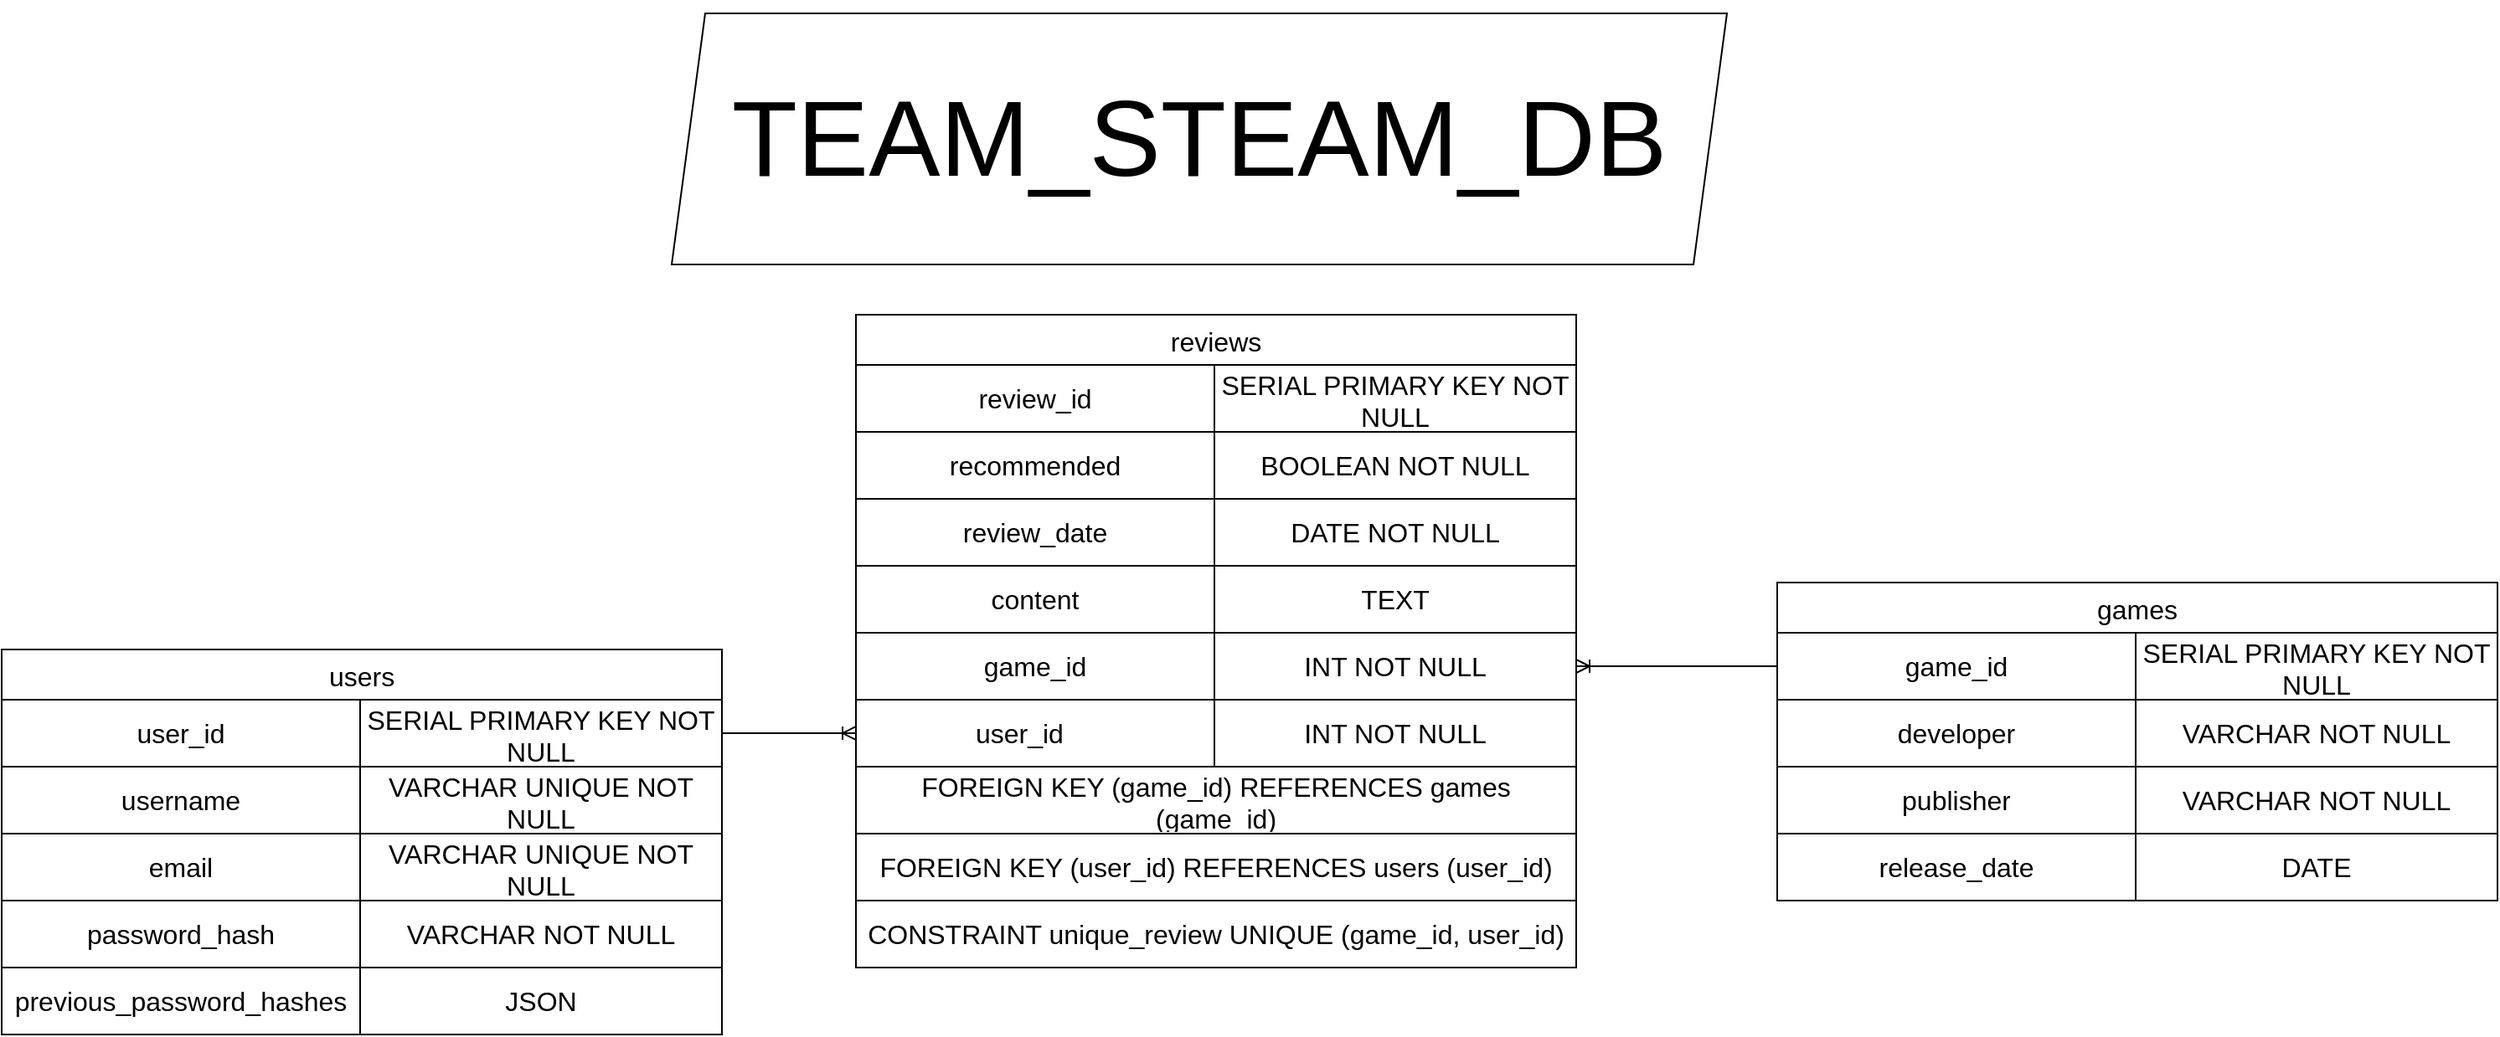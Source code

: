 <mxfile version="22.1.18" type="device">
  <diagram name="Page-1" id="RCDj9cpeH7PwX6smGA7s">
    <mxGraphModel dx="2571" dy="1091" grid="1" gridSize="10" guides="1" tooltips="1" connect="1" arrows="1" fold="1" page="1" pageScale="1" pageWidth="827" pageHeight="1169" math="0" shadow="0">
      <root>
        <mxCell id="0" />
        <mxCell id="1" parent="0" />
        <mxCell id="tX5O4GfeXHAYKqc4pqZM-2" style="edgeStyle=orthogonalEdgeStyle;rounded=0;orthogonalLoop=1;jettySize=auto;html=1;exitX=0.5;exitY=1;exitDx=0;exitDy=0;" edge="1" parent="1">
          <mxGeometry relative="1" as="geometry">
            <mxPoint x="305" y="460" as="sourcePoint" />
            <mxPoint x="305" y="460" as="targetPoint" />
          </mxGeometry>
        </mxCell>
        <mxCell id="tX5O4GfeXHAYKqc4pqZM-4" value="users" style="shape=table;startSize=30;container=1;collapsible=0;childLayout=tableLayout;strokeColor=default;fontSize=16;swimlaneLine=1;" vertex="1" parent="1">
          <mxGeometry x="-730" y="840" width="430" height="230" as="geometry" />
        </mxCell>
        <mxCell id="tX5O4GfeXHAYKqc4pqZM-5" value="" style="shape=tableRow;horizontal=0;startSize=0;swimlaneHead=0;swimlaneBody=0;strokeColor=inherit;top=0;left=0;bottom=0;right=0;collapsible=0;dropTarget=0;fillColor=none;points=[[0,0.5],[1,0.5]];portConstraint=eastwest;fontSize=16;" vertex="1" parent="tX5O4GfeXHAYKqc4pqZM-4">
          <mxGeometry y="30" width="430" height="40" as="geometry" />
        </mxCell>
        <mxCell id="tX5O4GfeXHAYKqc4pqZM-6" value="user_id" style="shape=partialRectangle;html=1;whiteSpace=wrap;connectable=0;strokeColor=inherit;overflow=hidden;fillColor=none;top=0;left=0;bottom=0;right=0;pointerEvents=1;fontSize=16;" vertex="1" parent="tX5O4GfeXHAYKqc4pqZM-5">
          <mxGeometry width="214" height="40" as="geometry">
            <mxRectangle width="214" height="40" as="alternateBounds" />
          </mxGeometry>
        </mxCell>
        <mxCell id="tX5O4GfeXHAYKqc4pqZM-7" value="SERIAL PRIMARY KEY NOT NULL" style="shape=partialRectangle;html=1;whiteSpace=wrap;connectable=0;strokeColor=inherit;overflow=hidden;fillColor=none;top=0;left=0;bottom=0;right=0;pointerEvents=1;fontSize=16;" vertex="1" parent="tX5O4GfeXHAYKqc4pqZM-5">
          <mxGeometry x="214" width="216" height="40" as="geometry">
            <mxRectangle width="216" height="40" as="alternateBounds" />
          </mxGeometry>
        </mxCell>
        <mxCell id="tX5O4GfeXHAYKqc4pqZM-9" value="" style="shape=tableRow;horizontal=0;startSize=0;swimlaneHead=0;swimlaneBody=0;strokeColor=inherit;top=0;left=0;bottom=0;right=0;collapsible=0;dropTarget=0;fillColor=none;points=[[0,0.5],[1,0.5]];portConstraint=eastwest;fontSize=16;" vertex="1" parent="tX5O4GfeXHAYKqc4pqZM-4">
          <mxGeometry y="70" width="430" height="40" as="geometry" />
        </mxCell>
        <mxCell id="tX5O4GfeXHAYKqc4pqZM-10" value="username" style="shape=partialRectangle;html=1;whiteSpace=wrap;connectable=0;strokeColor=inherit;overflow=hidden;fillColor=none;top=0;left=0;bottom=0;right=0;pointerEvents=1;fontSize=16;" vertex="1" parent="tX5O4GfeXHAYKqc4pqZM-9">
          <mxGeometry width="214" height="40" as="geometry">
            <mxRectangle width="214" height="40" as="alternateBounds" />
          </mxGeometry>
        </mxCell>
        <mxCell id="tX5O4GfeXHAYKqc4pqZM-11" value="VARCHAR UNIQUE NOT NULL" style="shape=partialRectangle;html=1;whiteSpace=wrap;connectable=0;strokeColor=inherit;overflow=hidden;fillColor=none;top=0;left=0;bottom=0;right=0;pointerEvents=1;fontSize=16;" vertex="1" parent="tX5O4GfeXHAYKqc4pqZM-9">
          <mxGeometry x="214" width="216" height="40" as="geometry">
            <mxRectangle width="216" height="40" as="alternateBounds" />
          </mxGeometry>
        </mxCell>
        <mxCell id="tX5O4GfeXHAYKqc4pqZM-13" value="" style="shape=tableRow;horizontal=0;startSize=0;swimlaneHead=0;swimlaneBody=0;strokeColor=inherit;top=0;left=0;bottom=0;right=0;collapsible=0;dropTarget=0;fillColor=none;points=[[0,0.5],[1,0.5]];portConstraint=eastwest;fontSize=16;" vertex="1" parent="tX5O4GfeXHAYKqc4pqZM-4">
          <mxGeometry y="110" width="430" height="40" as="geometry" />
        </mxCell>
        <mxCell id="tX5O4GfeXHAYKqc4pqZM-14" value="email" style="shape=partialRectangle;html=1;whiteSpace=wrap;connectable=0;strokeColor=inherit;overflow=hidden;fillColor=none;top=0;left=0;bottom=0;right=0;pointerEvents=1;fontSize=16;" vertex="1" parent="tX5O4GfeXHAYKqc4pqZM-13">
          <mxGeometry width="214" height="40" as="geometry">
            <mxRectangle width="214" height="40" as="alternateBounds" />
          </mxGeometry>
        </mxCell>
        <mxCell id="tX5O4GfeXHAYKqc4pqZM-15" value="VARCHAR UNIQUE NOT NULL" style="shape=partialRectangle;html=1;whiteSpace=wrap;connectable=0;strokeColor=inherit;overflow=hidden;fillColor=none;top=0;left=0;bottom=0;right=0;pointerEvents=1;fontSize=16;" vertex="1" parent="tX5O4GfeXHAYKqc4pqZM-13">
          <mxGeometry x="214" width="216" height="40" as="geometry">
            <mxRectangle width="216" height="40" as="alternateBounds" />
          </mxGeometry>
        </mxCell>
        <mxCell id="tX5O4GfeXHAYKqc4pqZM-20" style="shape=tableRow;horizontal=0;startSize=0;swimlaneHead=0;swimlaneBody=0;strokeColor=inherit;top=0;left=0;bottom=0;right=0;collapsible=0;dropTarget=0;fillColor=none;points=[[0,0.5],[1,0.5]];portConstraint=eastwest;fontSize=16;" vertex="1" parent="tX5O4GfeXHAYKqc4pqZM-4">
          <mxGeometry y="150" width="430" height="40" as="geometry" />
        </mxCell>
        <mxCell id="tX5O4GfeXHAYKqc4pqZM-21" value="password_hash" style="shape=partialRectangle;html=1;whiteSpace=wrap;connectable=0;strokeColor=inherit;overflow=hidden;fillColor=none;top=0;left=0;bottom=0;right=0;pointerEvents=1;fontSize=16;" vertex="1" parent="tX5O4GfeXHAYKqc4pqZM-20">
          <mxGeometry width="214" height="40" as="geometry">
            <mxRectangle width="214" height="40" as="alternateBounds" />
          </mxGeometry>
        </mxCell>
        <mxCell id="tX5O4GfeXHAYKqc4pqZM-22" value="VARCHAR NOT NULL" style="shape=partialRectangle;html=1;whiteSpace=wrap;connectable=0;strokeColor=inherit;overflow=hidden;fillColor=none;top=0;left=0;bottom=0;right=0;pointerEvents=1;fontSize=16;" vertex="1" parent="tX5O4GfeXHAYKqc4pqZM-20">
          <mxGeometry x="214" width="216" height="40" as="geometry">
            <mxRectangle width="216" height="40" as="alternateBounds" />
          </mxGeometry>
        </mxCell>
        <mxCell id="tX5O4GfeXHAYKqc4pqZM-17" style="shape=tableRow;horizontal=0;startSize=0;swimlaneHead=0;swimlaneBody=0;strokeColor=inherit;top=0;left=0;bottom=0;right=0;collapsible=0;dropTarget=0;fillColor=none;points=[[0,0.5],[1,0.5]];portConstraint=eastwest;fontSize=16;" vertex="1" parent="tX5O4GfeXHAYKqc4pqZM-4">
          <mxGeometry y="190" width="430" height="40" as="geometry" />
        </mxCell>
        <mxCell id="tX5O4GfeXHAYKqc4pqZM-18" value="previous_password_hashes" style="shape=partialRectangle;html=1;whiteSpace=wrap;connectable=0;strokeColor=inherit;overflow=hidden;fillColor=none;top=0;left=0;bottom=0;right=0;pointerEvents=1;fontSize=16;" vertex="1" parent="tX5O4GfeXHAYKqc4pqZM-17">
          <mxGeometry width="214" height="40" as="geometry">
            <mxRectangle width="214" height="40" as="alternateBounds" />
          </mxGeometry>
        </mxCell>
        <mxCell id="tX5O4GfeXHAYKqc4pqZM-19" value="JSON" style="shape=partialRectangle;html=1;whiteSpace=wrap;connectable=0;strokeColor=inherit;overflow=hidden;fillColor=none;top=0;left=0;bottom=0;right=0;pointerEvents=1;fontSize=16;" vertex="1" parent="tX5O4GfeXHAYKqc4pqZM-17">
          <mxGeometry x="214" width="216" height="40" as="geometry">
            <mxRectangle width="216" height="40" as="alternateBounds" />
          </mxGeometry>
        </mxCell>
        <mxCell id="tX5O4GfeXHAYKqc4pqZM-23" value="games" style="shape=table;startSize=30;container=1;collapsible=0;childLayout=tableLayout;strokeColor=default;fontSize=16;swimlaneLine=1;" vertex="1" parent="1">
          <mxGeometry x="330" y="800" width="430" height="190" as="geometry" />
        </mxCell>
        <mxCell id="tX5O4GfeXHAYKqc4pqZM-24" value="" style="shape=tableRow;horizontal=0;startSize=0;swimlaneHead=0;swimlaneBody=0;strokeColor=inherit;top=0;left=0;bottom=0;right=0;collapsible=0;dropTarget=0;fillColor=none;points=[[0,0.5],[1,0.5]];portConstraint=eastwest;fontSize=16;" vertex="1" parent="tX5O4GfeXHAYKqc4pqZM-23">
          <mxGeometry y="30" width="430" height="40" as="geometry" />
        </mxCell>
        <mxCell id="tX5O4GfeXHAYKqc4pqZM-25" value="game_id" style="shape=partialRectangle;html=1;whiteSpace=wrap;connectable=0;strokeColor=inherit;overflow=hidden;fillColor=none;top=0;left=0;bottom=0;right=0;pointerEvents=1;fontSize=16;" vertex="1" parent="tX5O4GfeXHAYKqc4pqZM-24">
          <mxGeometry width="214" height="40" as="geometry">
            <mxRectangle width="214" height="40" as="alternateBounds" />
          </mxGeometry>
        </mxCell>
        <mxCell id="tX5O4GfeXHAYKqc4pqZM-26" value="SERIAL PRIMARY KEY NOT NULL" style="shape=partialRectangle;html=1;whiteSpace=wrap;connectable=0;strokeColor=inherit;overflow=hidden;fillColor=none;top=0;left=0;bottom=0;right=0;pointerEvents=1;fontSize=16;" vertex="1" parent="tX5O4GfeXHAYKqc4pqZM-24">
          <mxGeometry x="214" width="216" height="40" as="geometry">
            <mxRectangle width="216" height="40" as="alternateBounds" />
          </mxGeometry>
        </mxCell>
        <mxCell id="tX5O4GfeXHAYKqc4pqZM-27" value="" style="shape=tableRow;horizontal=0;startSize=0;swimlaneHead=0;swimlaneBody=0;strokeColor=inherit;top=0;left=0;bottom=0;right=0;collapsible=0;dropTarget=0;fillColor=none;points=[[0,0.5],[1,0.5]];portConstraint=eastwest;fontSize=16;" vertex="1" parent="tX5O4GfeXHAYKqc4pqZM-23">
          <mxGeometry y="70" width="430" height="40" as="geometry" />
        </mxCell>
        <mxCell id="tX5O4GfeXHAYKqc4pqZM-28" value="developer" style="shape=partialRectangle;html=1;whiteSpace=wrap;connectable=0;strokeColor=inherit;overflow=hidden;fillColor=none;top=0;left=0;bottom=0;right=0;pointerEvents=1;fontSize=16;" vertex="1" parent="tX5O4GfeXHAYKqc4pqZM-27">
          <mxGeometry width="214" height="40" as="geometry">
            <mxRectangle width="214" height="40" as="alternateBounds" />
          </mxGeometry>
        </mxCell>
        <mxCell id="tX5O4GfeXHAYKqc4pqZM-29" value="VARCHAR NOT NULL" style="shape=partialRectangle;html=1;whiteSpace=wrap;connectable=0;strokeColor=inherit;overflow=hidden;fillColor=none;top=0;left=0;bottom=0;right=0;pointerEvents=1;fontSize=16;" vertex="1" parent="tX5O4GfeXHAYKqc4pqZM-27">
          <mxGeometry x="214" width="216" height="40" as="geometry">
            <mxRectangle width="216" height="40" as="alternateBounds" />
          </mxGeometry>
        </mxCell>
        <mxCell id="tX5O4GfeXHAYKqc4pqZM-30" value="" style="shape=tableRow;horizontal=0;startSize=0;swimlaneHead=0;swimlaneBody=0;strokeColor=inherit;top=0;left=0;bottom=0;right=0;collapsible=0;dropTarget=0;fillColor=none;points=[[0,0.5],[1,0.5]];portConstraint=eastwest;fontSize=16;" vertex="1" parent="tX5O4GfeXHAYKqc4pqZM-23">
          <mxGeometry y="110" width="430" height="40" as="geometry" />
        </mxCell>
        <mxCell id="tX5O4GfeXHAYKqc4pqZM-31" value="publisher" style="shape=partialRectangle;html=1;whiteSpace=wrap;connectable=0;strokeColor=inherit;overflow=hidden;fillColor=none;top=0;left=0;bottom=0;right=0;pointerEvents=1;fontSize=16;" vertex="1" parent="tX5O4GfeXHAYKqc4pqZM-30">
          <mxGeometry width="214" height="40" as="geometry">
            <mxRectangle width="214" height="40" as="alternateBounds" />
          </mxGeometry>
        </mxCell>
        <mxCell id="tX5O4GfeXHAYKqc4pqZM-32" value="VARCHAR NOT NULL" style="shape=partialRectangle;html=1;whiteSpace=wrap;connectable=0;strokeColor=inherit;overflow=hidden;fillColor=none;top=0;left=0;bottom=0;right=0;pointerEvents=1;fontSize=16;" vertex="1" parent="tX5O4GfeXHAYKqc4pqZM-30">
          <mxGeometry x="214" width="216" height="40" as="geometry">
            <mxRectangle width="216" height="40" as="alternateBounds" />
          </mxGeometry>
        </mxCell>
        <mxCell id="tX5O4GfeXHAYKqc4pqZM-33" style="shape=tableRow;horizontal=0;startSize=0;swimlaneHead=0;swimlaneBody=0;strokeColor=inherit;top=0;left=0;bottom=0;right=0;collapsible=0;dropTarget=0;fillColor=none;points=[[0,0.5],[1,0.5]];portConstraint=eastwest;fontSize=16;" vertex="1" parent="tX5O4GfeXHAYKqc4pqZM-23">
          <mxGeometry y="150" width="430" height="40" as="geometry" />
        </mxCell>
        <mxCell id="tX5O4GfeXHAYKqc4pqZM-34" value="release_date" style="shape=partialRectangle;html=1;whiteSpace=wrap;connectable=0;strokeColor=inherit;overflow=hidden;fillColor=none;top=0;left=0;bottom=0;right=0;pointerEvents=1;fontSize=16;" vertex="1" parent="tX5O4GfeXHAYKqc4pqZM-33">
          <mxGeometry width="214" height="40" as="geometry">
            <mxRectangle width="214" height="40" as="alternateBounds" />
          </mxGeometry>
        </mxCell>
        <mxCell id="tX5O4GfeXHAYKqc4pqZM-35" value="DATE" style="shape=partialRectangle;html=1;whiteSpace=wrap;connectable=0;strokeColor=inherit;overflow=hidden;fillColor=none;top=0;left=0;bottom=0;right=0;pointerEvents=1;fontSize=16;" vertex="1" parent="tX5O4GfeXHAYKqc4pqZM-33">
          <mxGeometry x="214" width="216" height="40" as="geometry">
            <mxRectangle width="216" height="40" as="alternateBounds" />
          </mxGeometry>
        </mxCell>
        <mxCell id="tX5O4GfeXHAYKqc4pqZM-39" value="reviews" style="shape=table;startSize=30;container=1;collapsible=0;childLayout=tableLayout;strokeColor=default;fontSize=16;swimlaneLine=1;" vertex="1" parent="1">
          <mxGeometry x="-220" y="640" width="430" height="390" as="geometry" />
        </mxCell>
        <mxCell id="tX5O4GfeXHAYKqc4pqZM-40" value="" style="shape=tableRow;horizontal=0;startSize=0;swimlaneHead=0;swimlaneBody=0;strokeColor=inherit;top=0;left=0;bottom=0;right=0;collapsible=0;dropTarget=0;fillColor=none;points=[[0,0.5],[1,0.5]];portConstraint=eastwest;fontSize=16;" vertex="1" parent="tX5O4GfeXHAYKqc4pqZM-39">
          <mxGeometry y="30" width="430" height="40" as="geometry" />
        </mxCell>
        <mxCell id="tX5O4GfeXHAYKqc4pqZM-41" value="review_id" style="shape=partialRectangle;html=1;whiteSpace=wrap;connectable=0;strokeColor=inherit;overflow=hidden;fillColor=none;top=0;left=0;bottom=0;right=0;pointerEvents=1;fontSize=16;" vertex="1" parent="tX5O4GfeXHAYKqc4pqZM-40">
          <mxGeometry width="214" height="40" as="geometry">
            <mxRectangle width="214" height="40" as="alternateBounds" />
          </mxGeometry>
        </mxCell>
        <mxCell id="tX5O4GfeXHAYKqc4pqZM-42" value="SERIAL PRIMARY KEY NOT NULL" style="shape=partialRectangle;html=1;whiteSpace=wrap;connectable=0;strokeColor=inherit;overflow=hidden;fillColor=none;top=0;left=0;bottom=0;right=0;pointerEvents=1;fontSize=16;" vertex="1" parent="tX5O4GfeXHAYKqc4pqZM-40">
          <mxGeometry x="214" width="216" height="40" as="geometry">
            <mxRectangle width="216" height="40" as="alternateBounds" />
          </mxGeometry>
        </mxCell>
        <mxCell id="tX5O4GfeXHAYKqc4pqZM-43" value="" style="shape=tableRow;horizontal=0;startSize=0;swimlaneHead=0;swimlaneBody=0;strokeColor=inherit;top=0;left=0;bottom=0;right=0;collapsible=0;dropTarget=0;fillColor=none;points=[[0,0.5],[1,0.5]];portConstraint=eastwest;fontSize=16;" vertex="1" parent="tX5O4GfeXHAYKqc4pqZM-39">
          <mxGeometry y="70" width="430" height="40" as="geometry" />
        </mxCell>
        <mxCell id="tX5O4GfeXHAYKqc4pqZM-44" value="recommended" style="shape=partialRectangle;html=1;whiteSpace=wrap;connectable=0;strokeColor=inherit;overflow=hidden;fillColor=none;top=0;left=0;bottom=0;right=0;pointerEvents=1;fontSize=16;" vertex="1" parent="tX5O4GfeXHAYKqc4pqZM-43">
          <mxGeometry width="214" height="40" as="geometry">
            <mxRectangle width="214" height="40" as="alternateBounds" />
          </mxGeometry>
        </mxCell>
        <mxCell id="tX5O4GfeXHAYKqc4pqZM-45" value="BOOLEAN NOT NULL" style="shape=partialRectangle;html=1;whiteSpace=wrap;connectable=0;strokeColor=inherit;overflow=hidden;fillColor=none;top=0;left=0;bottom=0;right=0;pointerEvents=1;fontSize=16;" vertex="1" parent="tX5O4GfeXHAYKqc4pqZM-43">
          <mxGeometry x="214" width="216" height="40" as="geometry">
            <mxRectangle width="216" height="40" as="alternateBounds" />
          </mxGeometry>
        </mxCell>
        <mxCell id="tX5O4GfeXHAYKqc4pqZM-46" value="" style="shape=tableRow;horizontal=0;startSize=0;swimlaneHead=0;swimlaneBody=0;strokeColor=inherit;top=0;left=0;bottom=0;right=0;collapsible=0;dropTarget=0;fillColor=none;points=[[0,0.5],[1,0.5]];portConstraint=eastwest;fontSize=16;" vertex="1" parent="tX5O4GfeXHAYKqc4pqZM-39">
          <mxGeometry y="110" width="430" height="40" as="geometry" />
        </mxCell>
        <mxCell id="tX5O4GfeXHAYKqc4pqZM-47" value="review_date" style="shape=partialRectangle;html=1;whiteSpace=wrap;connectable=0;strokeColor=inherit;overflow=hidden;fillColor=none;top=0;left=0;bottom=0;right=0;pointerEvents=1;fontSize=16;" vertex="1" parent="tX5O4GfeXHAYKqc4pqZM-46">
          <mxGeometry width="214" height="40" as="geometry">
            <mxRectangle width="214" height="40" as="alternateBounds" />
          </mxGeometry>
        </mxCell>
        <mxCell id="tX5O4GfeXHAYKqc4pqZM-48" value="DATE NOT NULL" style="shape=partialRectangle;html=1;whiteSpace=wrap;connectable=0;strokeColor=inherit;overflow=hidden;fillColor=none;top=0;left=0;bottom=0;right=0;pointerEvents=1;fontSize=16;" vertex="1" parent="tX5O4GfeXHAYKqc4pqZM-46">
          <mxGeometry x="214" width="216" height="40" as="geometry">
            <mxRectangle width="216" height="40" as="alternateBounds" />
          </mxGeometry>
        </mxCell>
        <mxCell id="tX5O4GfeXHAYKqc4pqZM-49" style="shape=tableRow;horizontal=0;startSize=0;swimlaneHead=0;swimlaneBody=0;strokeColor=inherit;top=0;left=0;bottom=0;right=0;collapsible=0;dropTarget=0;fillColor=none;points=[[0,0.5],[1,0.5]];portConstraint=eastwest;fontSize=16;" vertex="1" parent="tX5O4GfeXHAYKqc4pqZM-39">
          <mxGeometry y="150" width="430" height="40" as="geometry" />
        </mxCell>
        <mxCell id="tX5O4GfeXHAYKqc4pqZM-50" value="content" style="shape=partialRectangle;html=1;whiteSpace=wrap;connectable=0;strokeColor=inherit;overflow=hidden;fillColor=none;top=0;left=0;bottom=0;right=0;pointerEvents=1;fontSize=16;" vertex="1" parent="tX5O4GfeXHAYKqc4pqZM-49">
          <mxGeometry width="214" height="40" as="geometry">
            <mxRectangle width="214" height="40" as="alternateBounds" />
          </mxGeometry>
        </mxCell>
        <mxCell id="tX5O4GfeXHAYKqc4pqZM-51" value="TEXT" style="shape=partialRectangle;html=1;whiteSpace=wrap;connectable=0;strokeColor=inherit;overflow=hidden;fillColor=none;top=0;left=0;bottom=0;right=0;pointerEvents=1;fontSize=16;" vertex="1" parent="tX5O4GfeXHAYKqc4pqZM-49">
          <mxGeometry x="214" width="216" height="40" as="geometry">
            <mxRectangle width="216" height="40" as="alternateBounds" />
          </mxGeometry>
        </mxCell>
        <mxCell id="tX5O4GfeXHAYKqc4pqZM-52" style="shape=tableRow;horizontal=0;startSize=0;swimlaneHead=0;swimlaneBody=0;strokeColor=inherit;top=0;left=0;bottom=0;right=0;collapsible=0;dropTarget=0;fillColor=none;points=[[0,0.5],[1,0.5]];portConstraint=eastwest;fontSize=16;" vertex="1" parent="tX5O4GfeXHAYKqc4pqZM-39">
          <mxGeometry y="190" width="430" height="40" as="geometry" />
        </mxCell>
        <mxCell id="tX5O4GfeXHAYKqc4pqZM-53" value="game_id" style="shape=partialRectangle;html=1;whiteSpace=wrap;connectable=0;strokeColor=inherit;overflow=hidden;fillColor=none;top=0;left=0;bottom=0;right=0;pointerEvents=1;fontSize=16;" vertex="1" parent="tX5O4GfeXHAYKqc4pqZM-52">
          <mxGeometry width="214" height="40" as="geometry">
            <mxRectangle width="214" height="40" as="alternateBounds" />
          </mxGeometry>
        </mxCell>
        <mxCell id="tX5O4GfeXHAYKqc4pqZM-54" value="INT NOT NULL" style="shape=partialRectangle;html=1;whiteSpace=wrap;connectable=0;strokeColor=inherit;overflow=hidden;fillColor=none;top=0;left=0;bottom=0;right=0;pointerEvents=1;fontSize=16;" vertex="1" parent="tX5O4GfeXHAYKqc4pqZM-52">
          <mxGeometry x="214" width="216" height="40" as="geometry">
            <mxRectangle width="216" height="40" as="alternateBounds" />
          </mxGeometry>
        </mxCell>
        <mxCell id="tX5O4GfeXHAYKqc4pqZM-58" style="shape=tableRow;horizontal=0;startSize=0;swimlaneHead=0;swimlaneBody=0;strokeColor=inherit;top=0;left=0;bottom=0;right=0;collapsible=0;dropTarget=0;fillColor=none;points=[[0,0.5],[1,0.5]];portConstraint=eastwest;fontSize=16;" vertex="1" parent="tX5O4GfeXHAYKqc4pqZM-39">
          <mxGeometry y="230" width="430" height="40" as="geometry" />
        </mxCell>
        <mxCell id="tX5O4GfeXHAYKqc4pqZM-59" value="user_id&lt;span style=&quot;white-space: pre;&quot;&gt;&#x9;&lt;/span&gt;" style="shape=partialRectangle;html=1;whiteSpace=wrap;connectable=0;strokeColor=inherit;overflow=hidden;fillColor=none;top=0;left=0;bottom=0;right=0;pointerEvents=1;fontSize=16;" vertex="1" parent="tX5O4GfeXHAYKqc4pqZM-58">
          <mxGeometry width="214" height="40" as="geometry">
            <mxRectangle width="214" height="40" as="alternateBounds" />
          </mxGeometry>
        </mxCell>
        <mxCell id="tX5O4GfeXHAYKqc4pqZM-60" value="INT NOT NULL" style="shape=partialRectangle;html=1;whiteSpace=wrap;connectable=0;strokeColor=inherit;overflow=hidden;fillColor=none;top=0;left=0;bottom=0;right=0;pointerEvents=1;fontSize=16;" vertex="1" parent="tX5O4GfeXHAYKqc4pqZM-58">
          <mxGeometry x="214" width="216" height="40" as="geometry">
            <mxRectangle width="216" height="40" as="alternateBounds" />
          </mxGeometry>
        </mxCell>
        <mxCell id="tX5O4GfeXHAYKqc4pqZM-55" style="shape=tableRow;horizontal=0;startSize=0;swimlaneHead=0;swimlaneBody=0;strokeColor=inherit;top=0;left=0;bottom=0;right=0;collapsible=0;dropTarget=0;fillColor=none;points=[[0,0.5],[1,0.5]];portConstraint=eastwest;fontSize=16;" vertex="1" parent="tX5O4GfeXHAYKqc4pqZM-39">
          <mxGeometry y="270" width="430" height="40" as="geometry" />
        </mxCell>
        <mxCell id="tX5O4GfeXHAYKqc4pqZM-56" value="FOREIGN KEY (game_id) REFERENCES games (game_id)" style="shape=partialRectangle;html=1;whiteSpace=wrap;connectable=0;strokeColor=inherit;overflow=hidden;fillColor=none;top=0;left=0;bottom=0;right=0;pointerEvents=1;fontSize=16;rowspan=1;colspan=2;" vertex="1" parent="tX5O4GfeXHAYKqc4pqZM-55">
          <mxGeometry width="430" height="40" as="geometry">
            <mxRectangle width="214" height="40" as="alternateBounds" />
          </mxGeometry>
        </mxCell>
        <mxCell id="tX5O4GfeXHAYKqc4pqZM-57" style="shape=partialRectangle;html=1;whiteSpace=wrap;connectable=0;strokeColor=inherit;overflow=hidden;fillColor=none;top=0;left=0;bottom=0;right=0;pointerEvents=1;fontSize=16;" vertex="1" visible="0" parent="tX5O4GfeXHAYKqc4pqZM-55">
          <mxGeometry x="214" width="216" height="40" as="geometry">
            <mxRectangle width="216" height="40" as="alternateBounds" />
          </mxGeometry>
        </mxCell>
        <mxCell id="tX5O4GfeXHAYKqc4pqZM-61" style="shape=tableRow;horizontal=0;startSize=0;swimlaneHead=0;swimlaneBody=0;strokeColor=inherit;top=0;left=0;bottom=0;right=0;collapsible=0;dropTarget=0;fillColor=none;points=[[0,0.5],[1,0.5]];portConstraint=eastwest;fontSize=16;" vertex="1" parent="tX5O4GfeXHAYKqc4pqZM-39">
          <mxGeometry y="310" width="430" height="40" as="geometry" />
        </mxCell>
        <mxCell id="tX5O4GfeXHAYKqc4pqZM-62" value="FOREIGN KEY (user_id) REFERENCES users (user_id)" style="shape=partialRectangle;html=1;whiteSpace=wrap;connectable=0;strokeColor=inherit;overflow=hidden;fillColor=none;top=0;left=0;bottom=0;right=0;pointerEvents=1;fontSize=16;rowspan=1;colspan=2;" vertex="1" parent="tX5O4GfeXHAYKqc4pqZM-61">
          <mxGeometry width="430" height="40" as="geometry">
            <mxRectangle width="214" height="40" as="alternateBounds" />
          </mxGeometry>
        </mxCell>
        <mxCell id="tX5O4GfeXHAYKqc4pqZM-63" style="shape=partialRectangle;html=1;whiteSpace=wrap;connectable=0;strokeColor=inherit;overflow=hidden;fillColor=none;top=0;left=0;bottom=0;right=0;pointerEvents=1;fontSize=16;" vertex="1" visible="0" parent="tX5O4GfeXHAYKqc4pqZM-61">
          <mxGeometry x="214" width="216" height="40" as="geometry">
            <mxRectangle width="216" height="40" as="alternateBounds" />
          </mxGeometry>
        </mxCell>
        <mxCell id="tX5O4GfeXHAYKqc4pqZM-64" style="shape=tableRow;horizontal=0;startSize=0;swimlaneHead=0;swimlaneBody=0;strokeColor=inherit;top=0;left=0;bottom=0;right=0;collapsible=0;dropTarget=0;fillColor=none;points=[[0,0.5],[1,0.5]];portConstraint=eastwest;fontSize=16;" vertex="1" parent="tX5O4GfeXHAYKqc4pqZM-39">
          <mxGeometry y="350" width="430" height="40" as="geometry" />
        </mxCell>
        <mxCell id="tX5O4GfeXHAYKqc4pqZM-65" value="CONSTRAINT unique_review UNIQUE (game_id, user_id)" style="shape=partialRectangle;html=1;whiteSpace=wrap;connectable=0;strokeColor=inherit;overflow=hidden;fillColor=none;top=0;left=0;bottom=0;right=0;pointerEvents=1;fontSize=16;rowspan=1;colspan=2;" vertex="1" parent="tX5O4GfeXHAYKqc4pqZM-64">
          <mxGeometry width="430" height="40" as="geometry">
            <mxRectangle width="214" height="40" as="alternateBounds" />
          </mxGeometry>
        </mxCell>
        <mxCell id="tX5O4GfeXHAYKqc4pqZM-66" style="shape=partialRectangle;html=1;whiteSpace=wrap;connectable=0;strokeColor=inherit;overflow=hidden;fillColor=none;top=0;left=0;bottom=0;right=0;pointerEvents=1;fontSize=16;" vertex="1" visible="0" parent="tX5O4GfeXHAYKqc4pqZM-64">
          <mxGeometry x="214" width="216" height="40" as="geometry">
            <mxRectangle width="216" height="40" as="alternateBounds" />
          </mxGeometry>
        </mxCell>
        <mxCell id="tX5O4GfeXHAYKqc4pqZM-70" value="" style="edgeStyle=entityRelationEdgeStyle;fontSize=12;html=1;endArrow=ERoneToMany;rounded=0;exitX=1;exitY=0.5;exitDx=0;exitDy=0;entryX=0;entryY=0.5;entryDx=0;entryDy=0;" edge="1" parent="1" source="tX5O4GfeXHAYKqc4pqZM-5" target="tX5O4GfeXHAYKqc4pqZM-58">
          <mxGeometry width="100" height="100" relative="1" as="geometry">
            <mxPoint x="-577.85" y="420.0" as="sourcePoint" />
            <mxPoint x="-230" y="890" as="targetPoint" />
            <Array as="points">
              <mxPoint x="-350" y="428.68" />
            </Array>
          </mxGeometry>
        </mxCell>
        <mxCell id="tX5O4GfeXHAYKqc4pqZM-71" value="" style="edgeStyle=entityRelationEdgeStyle;fontSize=12;html=1;endArrow=ERoneToMany;rounded=0;entryX=1;entryY=0.5;entryDx=0;entryDy=0;exitX=0;exitY=0.5;exitDx=0;exitDy=0;" edge="1" parent="1" source="tX5O4GfeXHAYKqc4pqZM-24" target="tX5O4GfeXHAYKqc4pqZM-52">
          <mxGeometry width="100" height="100" relative="1" as="geometry">
            <mxPoint x="250" y="930" as="sourcePoint" />
            <mxPoint x="350" y="830" as="targetPoint" />
          </mxGeometry>
        </mxCell>
        <mxCell id="tX5O4GfeXHAYKqc4pqZM-74" value="&lt;font style=&quot;font-size: 64px;&quot;&gt;TEAM_STEAM_DB&lt;/font&gt;" style="shape=parallelogram;perimeter=parallelogramPerimeter;whiteSpace=wrap;html=1;fixedSize=1;" vertex="1" parent="1">
          <mxGeometry x="-330" y="460" width="630" height="150" as="geometry" />
        </mxCell>
      </root>
    </mxGraphModel>
  </diagram>
</mxfile>
